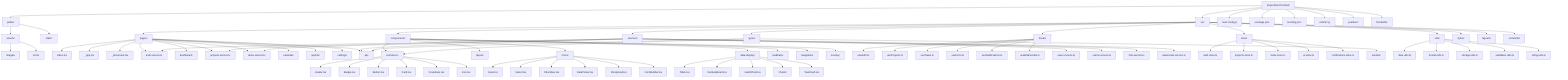 graph TD
    Root["projecthub-frontend/"] --> Public["public/"]
    Root --> Src["src/"]
    Root --> Config["next.config.js"]
    Root --> Package["package.json"]
    Root --> Tsconfig["tsconfig.json"]
    Root --> Eslint[".eslintrc.js"]
    Root --> Prettier[".prettierrc"]
    Root --> Docker["Dockerfile"]
    
    Public --> Assets["assets/"]
    Public --> Static["static/"]
    Assets --> Images["images/"]
    Assets --> Icons["icons/"]
    
    Src --> Pages["pages/"]
    Src --> Components["components/"]
    Src --> Hooks["hooks/"]
    Src --> Services["services/"]
    Src --> Store["store/"]
    Src --> Types["types/"]
    Src --> Utils["utils/"]
    Src --> Styles["styles/"]
    Src --> Layouts["layouts/"]
    Src --> Constants["constants/"]
    
    Pages --> Index["index.tsx"]
    Pages --> App["_app.tsx"]
    Pages --> Document["_document.tsx"]
    Pages --> Auth["auth/"]
    Pages --> Dashboard["dashboard/"]
    Pages --> Projects["projects/"]
    Pages --> Tasks["tasks/"]
    Pages --> Calendar["calendar/"]
    Pages --> Reports["reports/"]
    Pages --> Settings["settings/"]
    Pages --> Api["api/"]
    
    Components --> Common["common/"]
    Components --> Layout["layout/"]
    Components --> Forms["forms/"]
    Components --> DataDisplay["data-display/"]
    Components --> Feedback["feedback/"]
    Components --> Navigation["navigation/"]
    Components --> Overlay["overlay/"]
    
    Common --> Avatar["Avatar.tsx"]
    Common --> Badge["Badge.tsx"]
    Common --> Button["Button.tsx"]
    Common --> Card["Card.tsx"]
    Common --> Dropdown["Dropdown.tsx"]
    Common --> Icon["Icon.tsx"]
    
    Forms --> Input["Input.tsx"]
    Forms --> Select["Select.tsx"]
    Forms --> Checkbox["Checkbox.tsx"]
    Forms --> DatePicker["DatePicker.tsx"]
    Forms --> FileUpload["FileUpload.tsx"]
    Forms --> FormBuilder["FormBuilder.tsx"]
    
    DataDisplay --> Table["Table.tsx"]
    DataDisplay --> KanbanBoard["KanbanBoard.tsx"]
    DataDisplay --> GanttChart["GanttChart.tsx"]
    DataDisplay --> Charts["Charts/"]
    DataDisplay --> TaskCard["TaskCard.tsx"]
    
    Hooks --> UseAuth["useAuth.ts"]
    Hooks --> UseProjects["useProjects.ts"]
    Hooks --> UseTasks["useTasks.ts"]
    Hooks --> UseForm["useForm.ts"]
    Hooks --> UseNotifications["useNotifications.ts"]
    Hooks --> UseWebSocket["useWebSocket.ts"]
    
    Services --> Api["api.ts"]
    Services --> Auth["auth.service.ts"]
    Services --> Projects["projects.service.ts"]
    Services --> Tasks["tasks.service.ts"]
    Services --> Users["users.service.ts"]
    Services --> Teams["teams.service.ts"]
    Services --> Files["files.service.ts"]
    Services --> WebSocket["websocket.service.ts"]
    
    Store --> AuthStore["auth.store.ts"]
    Store --> ProjectStore["projects.store.ts"]
    Store --> TaskStore["tasks.store.ts"]
    Store --> UiStore["ui.store.ts"]
    Store --> NotificationStore["notifications.store.ts"]
    
    Types --> Models["models/"]
    Types --> Api["api/"]
    Types --> Common["common.ts"]
    
    Utils --> Date["date.utils.ts"]
    Utils --> Format["format.utils.ts"]
    Utils --> Storage["storage.utils.ts"]
    Utils --> Validation["validation.utils.ts"]
    Utils --> String["string.utils.ts"]